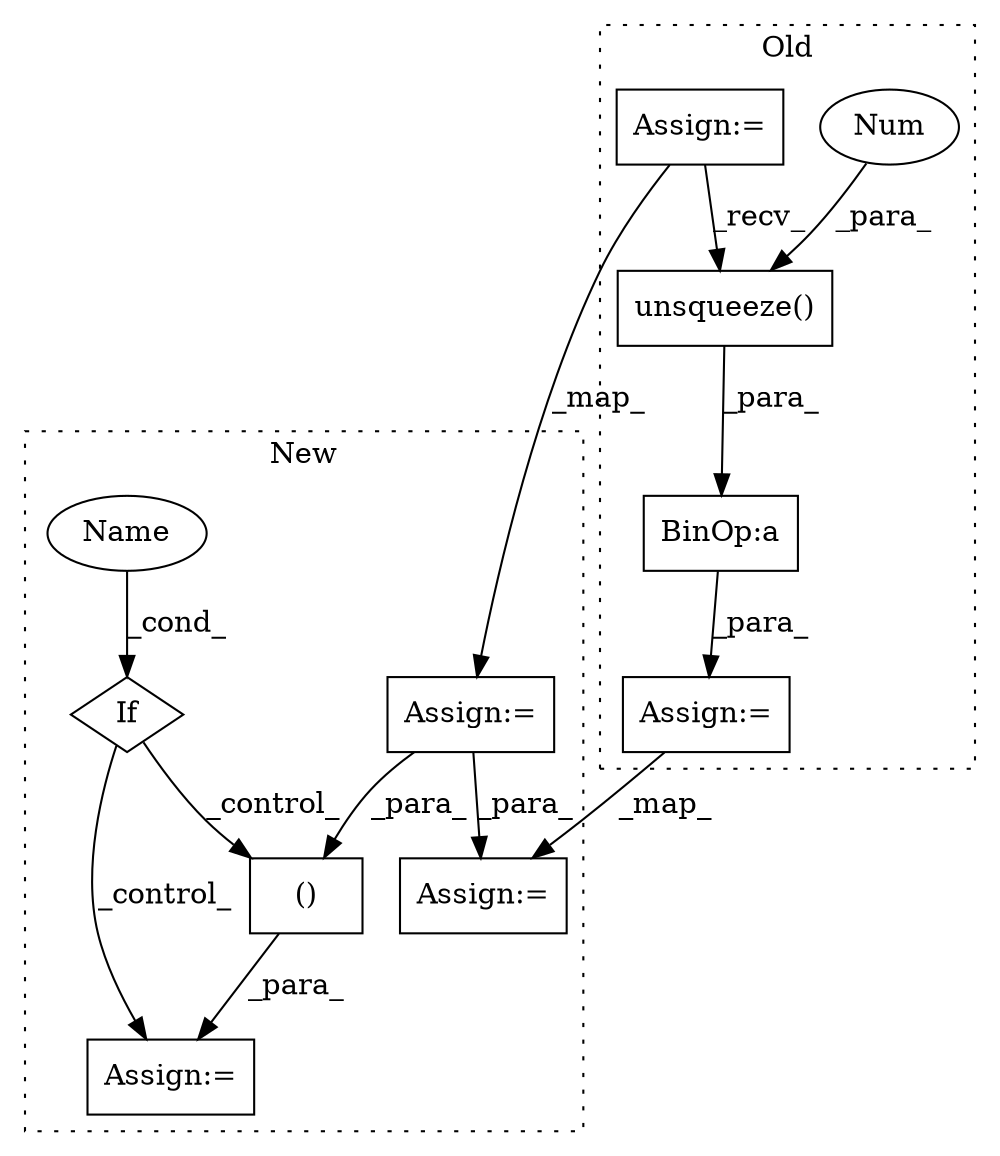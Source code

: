 digraph G {
subgraph cluster0 {
1 [label="unsqueeze()" a="75" s="15702,15715" l="12,1" shape="box"];
3 [label="Num" a="76" s="15714" l="1" shape="ellipse"];
7 [label="BinOp:a" a="82" s="16369" l="3" shape="box"];
8 [label="Assign:=" a="68" s="15595" l="3" shape="box"];
11 [label="Assign:=" a="68" s="16346" l="3" shape="box"];
label = "Old";
style="dotted";
}
subgraph cluster1 {
2 [label="()" a="54" s="20743" l="0" shape="box"];
4 [label="Assign:=" a="68" s="20671" l="3" shape="box"];
5 [label="If" a="96" s="20636,20651" l="3,14" shape="diamond"];
6 [label="Name" a="87" s="20639" l="12" shape="ellipse"];
9 [label="Assign:=" a="68" s="20113" l="3" shape="box"];
10 [label="Assign:=" a="68" s="21230" l="3" shape="box"];
label = "New";
style="dotted";
}
1 -> 7 [label="_para_"];
2 -> 4 [label="_para_"];
3 -> 1 [label="_para_"];
5 -> 2 [label="_control_"];
5 -> 4 [label="_control_"];
6 -> 5 [label="_cond_"];
7 -> 11 [label="_para_"];
8 -> 1 [label="_recv_"];
8 -> 9 [label="_map_"];
9 -> 2 [label="_para_"];
9 -> 10 [label="_para_"];
11 -> 10 [label="_map_"];
}